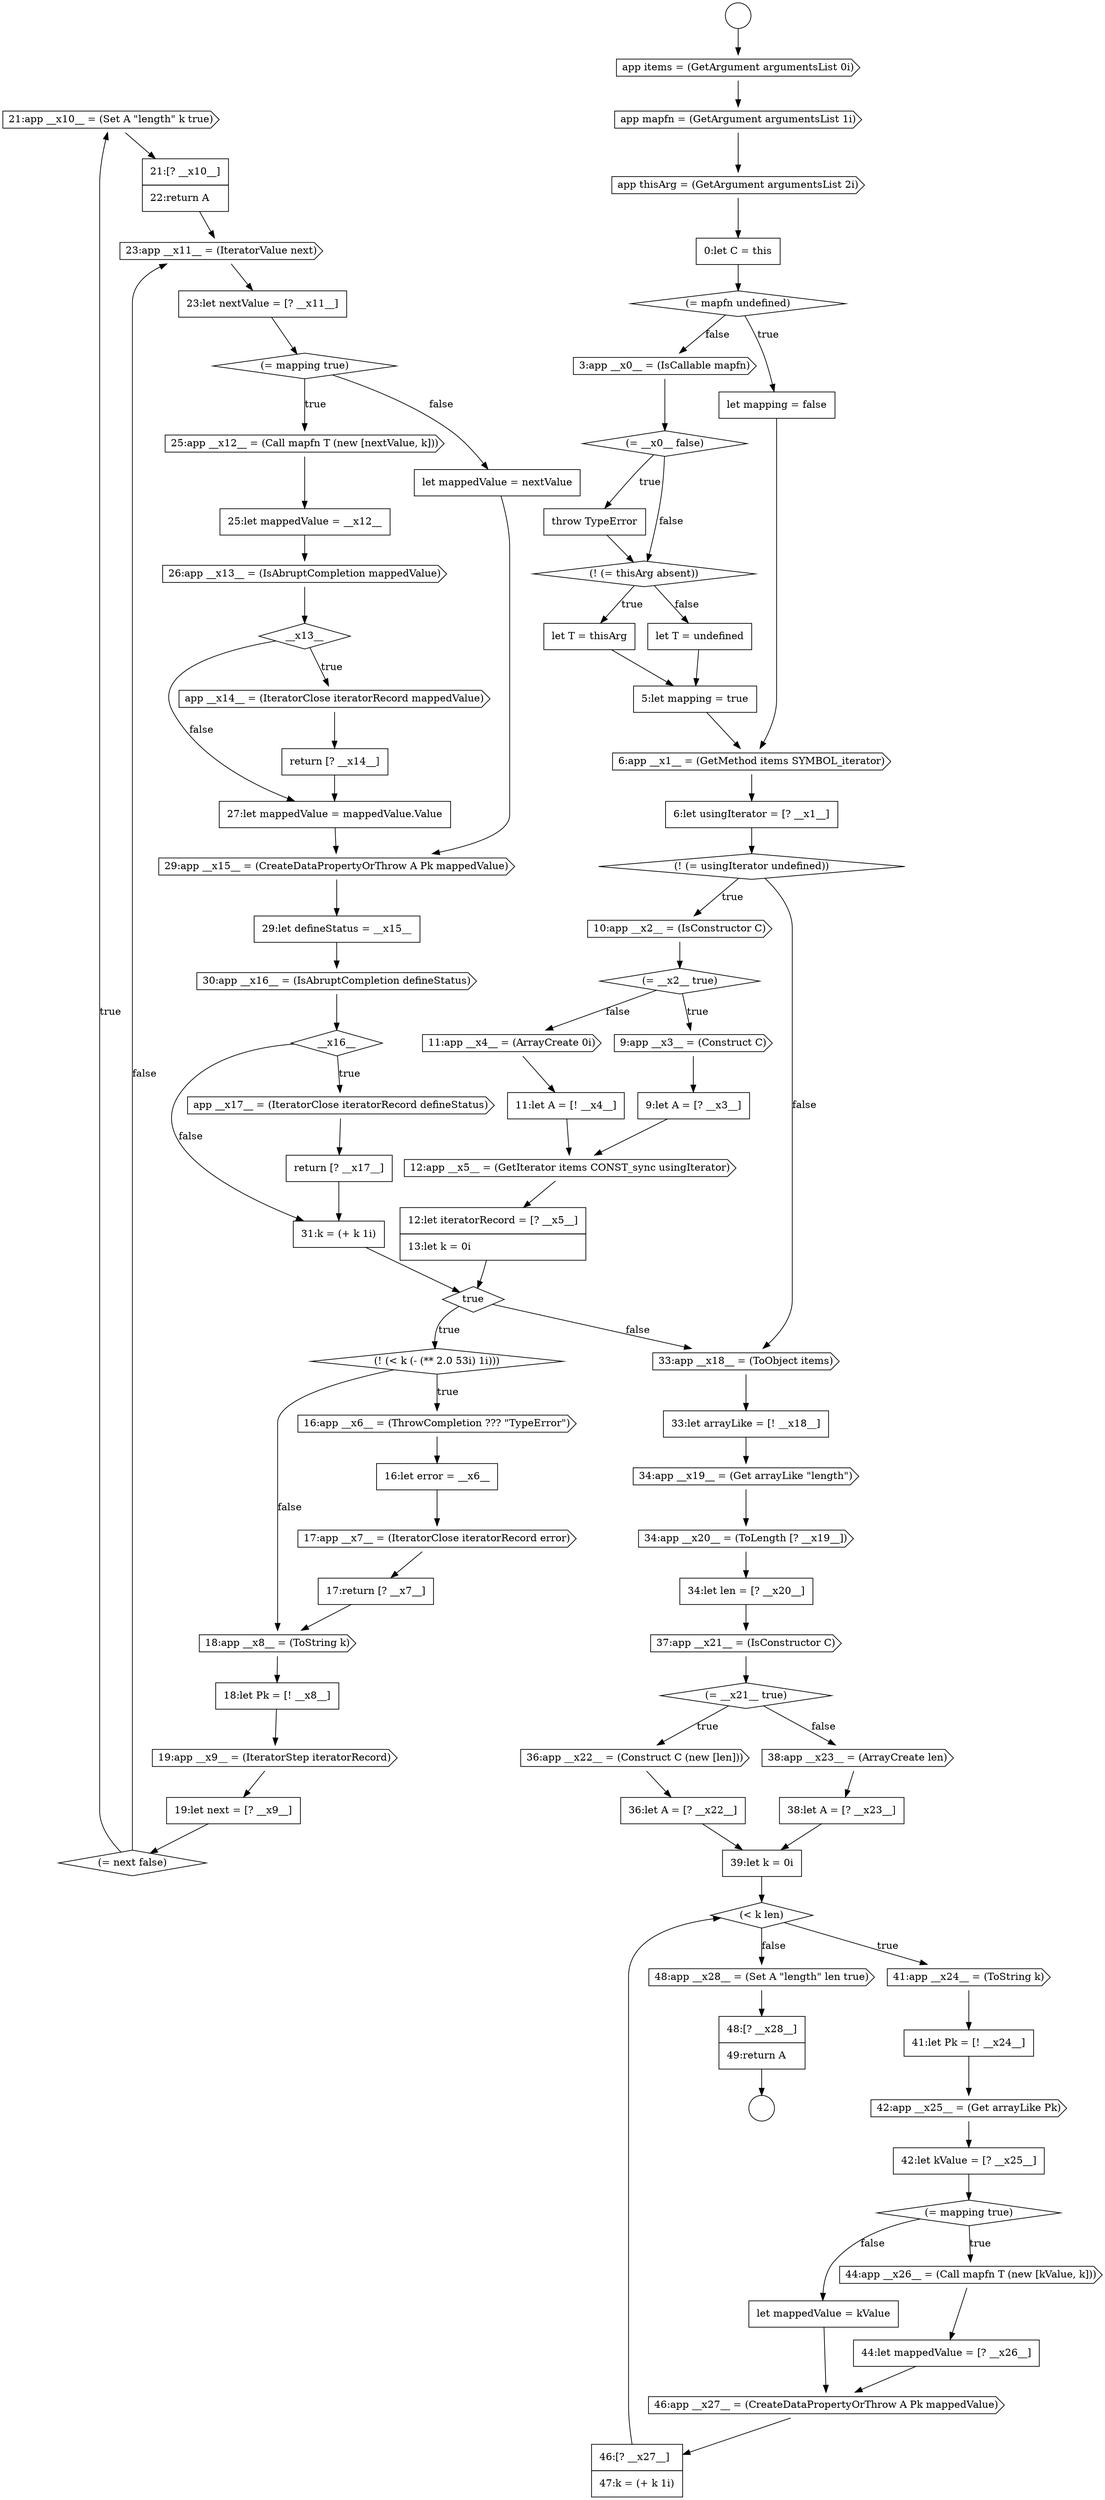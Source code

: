 digraph {
  node14463 [shape=cds, label=<<font color="black">21:app __x10__ = (Set A &quot;length&quot; k true)</font>> color="black" fillcolor="white" style=filled]
  node14505 [shape=none, margin=0, label=<<font color="black">
    <table border="0" cellborder="1" cellspacing="0" cellpadding="10">
      <tr><td align="left">46:[? __x27__]</td></tr>
      <tr><td align="left">47:k = (+ k 1i)</td></tr>
    </table>
  </font>> color="black" fillcolor="white" style=filled]
  node14471 [shape=diamond, label=<<font color="black">__x13__</font>> color="black" fillcolor="white" style=filled]
  node14458 [shape=cds, label=<<font color="black">18:app __x8__ = (ToString k)</font>> color="black" fillcolor="white" style=filled]
  node14486 [shape=cds, label=<<font color="black">34:app __x20__ = (ToLength [? __x19__])</font>> color="black" fillcolor="white" style=filled]
  node14468 [shape=cds, label=<<font color="black">25:app __x12__ = (Call mapfn T (new [nextValue, k]))</font>> color="black" fillcolor="white" style=filled]
  node14446 [shape=cds, label=<<font color="black">9:app __x3__ = (Construct C)</font>> color="black" fillcolor="white" style=filled]
  node14431 [shape=none, margin=0, label=<<font color="black">
    <table border="0" cellborder="1" cellspacing="0" cellpadding="10">
      <tr><td align="left">0:let C = this</td></tr>
    </table>
  </font>> color="black" fillcolor="white" style=filled]
  node14506 [shape=cds, label=<<font color="black">48:app __x28__ = (Set A &quot;length&quot; len true)</font>> color="black" fillcolor="white" style=filled]
  node14441 [shape=cds, label=<<font color="black">6:app __x1__ = (GetMethod items SYMBOL_iterator)</font>> color="black" fillcolor="white" style=filled]
  node14478 [shape=cds, label=<<font color="black">30:app __x16__ = (IsAbruptCompletion defineStatus)</font>> color="black" fillcolor="white" style=filled]
  node14451 [shape=none, margin=0, label=<<font color="black">
    <table border="0" cellborder="1" cellspacing="0" cellpadding="10">
      <tr><td align="left">12:let iteratorRecord = [? __x5__]</td></tr>
      <tr><td align="left">13:let k = 0i</td></tr>
    </table>
  </font>> color="black" fillcolor="white" style=filled]
  node14488 [shape=cds, label=<<font color="black">37:app __x21__ = (IsConstructor C)</font>> color="black" fillcolor="white" style=filled]
  node14483 [shape=cds, label=<<font color="black">33:app __x18__ = (ToObject items)</font>> color="black" fillcolor="white" style=filled]
  node14436 [shape=none, margin=0, label=<<font color="black">
    <table border="0" cellborder="1" cellspacing="0" cellpadding="10">
      <tr><td align="left">throw TypeError</td></tr>
    </table>
  </font>> color="black" fillcolor="white" style=filled]
  node14474 [shape=none, margin=0, label=<<font color="black">
    <table border="0" cellborder="1" cellspacing="0" cellpadding="10">
      <tr><td align="left">27:let mappedValue = mappedValue.Value</td></tr>
    </table>
  </font>> color="black" fillcolor="white" style=filled]
  node14489 [shape=diamond, label=<<font color="black">(= __x21__ true)</font>> color="black" fillcolor="white" style=filled]
  node14440 [shape=none, margin=0, label=<<font color="black">
    <table border="0" cellborder="1" cellspacing="0" cellpadding="10">
      <tr><td align="left">5:let mapping = true</td></tr>
    </table>
  </font>> color="black" fillcolor="white" style=filled]
  node14487 [shape=none, margin=0, label=<<font color="black">
    <table border="0" cellborder="1" cellspacing="0" cellpadding="10">
      <tr><td align="left">34:let len = [? __x20__]</td></tr>
    </table>
  </font>> color="black" fillcolor="white" style=filled]
  node14455 [shape=none, margin=0, label=<<font color="black">
    <table border="0" cellborder="1" cellspacing="0" cellpadding="10">
      <tr><td align="left">16:let error = __x6__</td></tr>
    </table>
  </font>> color="black" fillcolor="white" style=filled]
  node14495 [shape=diamond, label=<<font color="black">(&lt; k len)</font>> color="black" fillcolor="white" style=filled]
  node14500 [shape=diamond, label=<<font color="black">(= mapping true)</font>> color="black" fillcolor="white" style=filled]
  node14462 [shape=diamond, label=<<font color="black">(= next false)</font>> color="black" fillcolor="white" style=filled]
  node14445 [shape=diamond, label=<<font color="black">(= __x2__ true)</font>> color="black" fillcolor="white" style=filled]
  node14501 [shape=cds, label=<<font color="black">44:app __x26__ = (Call mapfn T (new [kValue, k]))</font>> color="black" fillcolor="white" style=filled]
  node14465 [shape=cds, label=<<font color="black">23:app __x11__ = (IteratorValue next)</font>> color="black" fillcolor="white" style=filled]
  node14484 [shape=none, margin=0, label=<<font color="black">
    <table border="0" cellborder="1" cellspacing="0" cellpadding="10">
      <tr><td align="left">33:let arrayLike = [! __x18__]</td></tr>
    </table>
  </font>> color="black" fillcolor="white" style=filled]
  node14477 [shape=none, margin=0, label=<<font color="black">
    <table border="0" cellborder="1" cellspacing="0" cellpadding="10">
      <tr><td align="left">29:let defineStatus = __x15__</td></tr>
    </table>
  </font>> color="black" fillcolor="white" style=filled]
  node14430 [shape=cds, label=<<font color="black">app thisArg = (GetArgument argumentsList 2i)</font>> color="black" fillcolor="white" style=filled]
  node14452 [shape=diamond, label=<<font color="black">true</font>> color="black" fillcolor="white" style=filled]
  node14437 [shape=diamond, label=<<font color="black">(! (= thisArg absent))</font>> color="black" fillcolor="white" style=filled]
  node14456 [shape=cds, label=<<font color="black">17:app __x7__ = (IteratorClose iteratorRecord error)</font>> color="black" fillcolor="white" style=filled]
  node14473 [shape=none, margin=0, label=<<font color="black">
    <table border="0" cellborder="1" cellspacing="0" cellpadding="10">
      <tr><td align="left">return [? __x14__]</td></tr>
    </table>
  </font>> color="black" fillcolor="white" style=filled]
  node14428 [shape=cds, label=<<font color="black">app items = (GetArgument argumentsList 0i)</font>> color="black" fillcolor="white" style=filled]
  node14492 [shape=cds, label=<<font color="black">38:app __x23__ = (ArrayCreate len)</font>> color="black" fillcolor="white" style=filled]
  node14494 [shape=none, margin=0, label=<<font color="black">
    <table border="0" cellborder="1" cellspacing="0" cellpadding="10">
      <tr><td align="left">39:let k = 0i</td></tr>
    </table>
  </font>> color="black" fillcolor="white" style=filled]
  node14460 [shape=cds, label=<<font color="black">19:app __x9__ = (IteratorStep iteratorRecord)</font>> color="black" fillcolor="white" style=filled]
  node14433 [shape=none, margin=0, label=<<font color="black">
    <table border="0" cellborder="1" cellspacing="0" cellpadding="10">
      <tr><td align="left">let mapping = false</td></tr>
    </table>
  </font>> color="black" fillcolor="white" style=filled]
  node14497 [shape=none, margin=0, label=<<font color="black">
    <table border="0" cellborder="1" cellspacing="0" cellpadding="10">
      <tr><td align="left">41:let Pk = [! __x24__]</td></tr>
    </table>
  </font>> color="black" fillcolor="white" style=filled]
  node14469 [shape=none, margin=0, label=<<font color="black">
    <table border="0" cellborder="1" cellspacing="0" cellpadding="10">
      <tr><td align="left">25:let mappedValue = __x12__</td></tr>
    </table>
  </font>> color="black" fillcolor="white" style=filled]
  node14466 [shape=none, margin=0, label=<<font color="black">
    <table border="0" cellborder="1" cellspacing="0" cellpadding="10">
      <tr><td align="left">23:let nextValue = [? __x11__]</td></tr>
    </table>
  </font>> color="black" fillcolor="white" style=filled]
  node14434 [shape=cds, label=<<font color="black">3:app __x0__ = (IsCallable mapfn)</font>> color="black" fillcolor="white" style=filled]
  node14481 [shape=none, margin=0, label=<<font color="black">
    <table border="0" cellborder="1" cellspacing="0" cellpadding="10">
      <tr><td align="left">return [? __x17__]</td></tr>
    </table>
  </font>> color="black" fillcolor="white" style=filled]
  node14448 [shape=cds, label=<<font color="black">11:app __x4__ = (ArrayCreate 0i)</font>> color="black" fillcolor="white" style=filled]
  node14429 [shape=cds, label=<<font color="black">app mapfn = (GetArgument argumentsList 1i)</font>> color="black" fillcolor="white" style=filled]
  node14461 [shape=none, margin=0, label=<<font color="black">
    <table border="0" cellborder="1" cellspacing="0" cellpadding="10">
      <tr><td align="left">19:let next = [? __x9__]</td></tr>
    </table>
  </font>> color="black" fillcolor="white" style=filled]
  node14502 [shape=none, margin=0, label=<<font color="black">
    <table border="0" cellborder="1" cellspacing="0" cellpadding="10">
      <tr><td align="left">44:let mappedValue = [? __x26__]</td></tr>
    </table>
  </font>> color="black" fillcolor="white" style=filled]
  node14453 [shape=diamond, label=<<font color="black">(! (&lt; k (- (** 2.0 53i) 1i)))</font>> color="black" fillcolor="white" style=filled]
  node14427 [shape=circle label=" " color="black" fillcolor="white" style=filled]
  node14493 [shape=none, margin=0, label=<<font color="black">
    <table border="0" cellborder="1" cellspacing="0" cellpadding="10">
      <tr><td align="left">38:let A = [? __x23__]</td></tr>
    </table>
  </font>> color="black" fillcolor="white" style=filled]
  node14476 [shape=cds, label=<<font color="black">29:app __x15__ = (CreateDataPropertyOrThrow A Pk mappedValue)</font>> color="black" fillcolor="white" style=filled]
  node14438 [shape=none, margin=0, label=<<font color="black">
    <table border="0" cellborder="1" cellspacing="0" cellpadding="10">
      <tr><td align="left">let T = thisArg</td></tr>
    </table>
  </font>> color="black" fillcolor="white" style=filled]
  node14470 [shape=cds, label=<<font color="black">26:app __x13__ = (IsAbruptCompletion mappedValue)</font>> color="black" fillcolor="white" style=filled]
  node14449 [shape=none, margin=0, label=<<font color="black">
    <table border="0" cellborder="1" cellspacing="0" cellpadding="10">
      <tr><td align="left">11:let A = [! __x4__]</td></tr>
    </table>
  </font>> color="black" fillcolor="white" style=filled]
  node14485 [shape=cds, label=<<font color="black">34:app __x19__ = (Get arrayLike &quot;length&quot;)</font>> color="black" fillcolor="white" style=filled]
  node14444 [shape=cds, label=<<font color="black">10:app __x2__ = (IsConstructor C)</font>> color="black" fillcolor="white" style=filled]
  node14491 [shape=none, margin=0, label=<<font color="black">
    <table border="0" cellborder="1" cellspacing="0" cellpadding="10">
      <tr><td align="left">36:let A = [? __x22__]</td></tr>
    </table>
  </font>> color="black" fillcolor="white" style=filled]
  node14459 [shape=none, margin=0, label=<<font color="black">
    <table border="0" cellborder="1" cellspacing="0" cellpadding="10">
      <tr><td align="left">18:let Pk = [! __x8__]</td></tr>
    </table>
  </font>> color="black" fillcolor="white" style=filled]
  node14480 [shape=cds, label=<<font color="black">app __x17__ = (IteratorClose iteratorRecord defineStatus)</font>> color="black" fillcolor="white" style=filled]
  node14498 [shape=cds, label=<<font color="black">42:app __x25__ = (Get arrayLike Pk)</font>> color="black" fillcolor="white" style=filled]
  node14507 [shape=none, margin=0, label=<<font color="black">
    <table border="0" cellborder="1" cellspacing="0" cellpadding="10">
      <tr><td align="left">48:[? __x28__]</td></tr>
      <tr><td align="left">49:return A</td></tr>
    </table>
  </font>> color="black" fillcolor="white" style=filled]
  node14467 [shape=diamond, label=<<font color="black">(= mapping true)</font>> color="black" fillcolor="white" style=filled]
  node14482 [shape=none, margin=0, label=<<font color="black">
    <table border="0" cellborder="1" cellspacing="0" cellpadding="10">
      <tr><td align="left">31:k = (+ k 1i)</td></tr>
    </table>
  </font>> color="black" fillcolor="white" style=filled]
  node14496 [shape=cds, label=<<font color="black">41:app __x24__ = (ToString k)</font>> color="black" fillcolor="white" style=filled]
  node14479 [shape=diamond, label=<<font color="black">__x16__</font>> color="black" fillcolor="white" style=filled]
  node14432 [shape=diamond, label=<<font color="black">(= mapfn undefined)</font>> color="black" fillcolor="white" style=filled]
  node14464 [shape=none, margin=0, label=<<font color="black">
    <table border="0" cellborder="1" cellspacing="0" cellpadding="10">
      <tr><td align="left">21:[? __x10__]</td></tr>
      <tr><td align="left">22:return A</td></tr>
    </table>
  </font>> color="black" fillcolor="white" style=filled]
  node14447 [shape=none, margin=0, label=<<font color="black">
    <table border="0" cellborder="1" cellspacing="0" cellpadding="10">
      <tr><td align="left">9:let A = [? __x3__]</td></tr>
    </table>
  </font>> color="black" fillcolor="white" style=filled]
  node14503 [shape=none, margin=0, label=<<font color="black">
    <table border="0" cellborder="1" cellspacing="0" cellpadding="10">
      <tr><td align="left">let mappedValue = kValue</td></tr>
    </table>
  </font>> color="black" fillcolor="white" style=filled]
  node14457 [shape=none, margin=0, label=<<font color="black">
    <table border="0" cellborder="1" cellspacing="0" cellpadding="10">
      <tr><td align="left">17:return [? __x7__]</td></tr>
    </table>
  </font>> color="black" fillcolor="white" style=filled]
  node14472 [shape=cds, label=<<font color="black">app __x14__ = (IteratorClose iteratorRecord mappedValue)</font>> color="black" fillcolor="white" style=filled]
  node14442 [shape=none, margin=0, label=<<font color="black">
    <table border="0" cellborder="1" cellspacing="0" cellpadding="10">
      <tr><td align="left">6:let usingIterator = [? __x1__]</td></tr>
    </table>
  </font>> color="black" fillcolor="white" style=filled]
  node14435 [shape=diamond, label=<<font color="black">(= __x0__ false)</font>> color="black" fillcolor="white" style=filled]
  node14499 [shape=none, margin=0, label=<<font color="black">
    <table border="0" cellborder="1" cellspacing="0" cellpadding="10">
      <tr><td align="left">42:let kValue = [? __x25__]</td></tr>
    </table>
  </font>> color="black" fillcolor="white" style=filled]
  node14475 [shape=none, margin=0, label=<<font color="black">
    <table border="0" cellborder="1" cellspacing="0" cellpadding="10">
      <tr><td align="left">let mappedValue = nextValue</td></tr>
    </table>
  </font>> color="black" fillcolor="white" style=filled]
  node14490 [shape=cds, label=<<font color="black">36:app __x22__ = (Construct C (new [len]))</font>> color="black" fillcolor="white" style=filled]
  node14504 [shape=cds, label=<<font color="black">46:app __x27__ = (CreateDataPropertyOrThrow A Pk mappedValue)</font>> color="black" fillcolor="white" style=filled]
  node14454 [shape=cds, label=<<font color="black">16:app __x6__ = (ThrowCompletion ??? &quot;TypeError&quot;)</font>> color="black" fillcolor="white" style=filled]
  node14439 [shape=none, margin=0, label=<<font color="black">
    <table border="0" cellborder="1" cellspacing="0" cellpadding="10">
      <tr><td align="left">let T = undefined</td></tr>
    </table>
  </font>> color="black" fillcolor="white" style=filled]
  node14443 [shape=diamond, label=<<font color="black">(! (= usingIterator undefined))</font>> color="black" fillcolor="white" style=filled]
  node14426 [shape=circle label=" " color="black" fillcolor="white" style=filled]
  node14450 [shape=cds, label=<<font color="black">12:app __x5__ = (GetIterator items CONST_sync usingIterator)</font>> color="black" fillcolor="white" style=filled]
  node14464 -> node14465 [ color="black"]
  node14466 -> node14467 [ color="black"]
  node14502 -> node14504 [ color="black"]
  node14447 -> node14450 [ color="black"]
  node14480 -> node14481 [ color="black"]
  node14443 -> node14444 [label=<<font color="black">true</font>> color="black"]
  node14443 -> node14483 [label=<<font color="black">false</font>> color="black"]
  node14476 -> node14477 [ color="black"]
  node14435 -> node14436 [label=<<font color="black">true</font>> color="black"]
  node14435 -> node14437 [label=<<font color="black">false</font>> color="black"]
  node14468 -> node14469 [ color="black"]
  node14440 -> node14441 [ color="black"]
  node14442 -> node14443 [ color="black"]
  node14453 -> node14454 [label=<<font color="black">true</font>> color="black"]
  node14453 -> node14458 [label=<<font color="black">false</font>> color="black"]
  node14487 -> node14488 [ color="black"]
  node14434 -> node14435 [ color="black"]
  node14455 -> node14456 [ color="black"]
  node14486 -> node14487 [ color="black"]
  node14477 -> node14478 [ color="black"]
  node14494 -> node14495 [ color="black"]
  node14489 -> node14490 [label=<<font color="black">true</font>> color="black"]
  node14489 -> node14492 [label=<<font color="black">false</font>> color="black"]
  node14500 -> node14501 [label=<<font color="black">true</font>> color="black"]
  node14500 -> node14503 [label=<<font color="black">false</font>> color="black"]
  node14446 -> node14447 [ color="black"]
  node14478 -> node14479 [ color="black"]
  node14469 -> node14470 [ color="black"]
  node14492 -> node14493 [ color="black"]
  node14451 -> node14452 [ color="black"]
  node14445 -> node14446 [label=<<font color="black">true</font>> color="black"]
  node14445 -> node14448 [label=<<font color="black">false</font>> color="black"]
  node14430 -> node14431 [ color="black"]
  node14438 -> node14440 [ color="black"]
  node14499 -> node14500 [ color="black"]
  node14461 -> node14462 [ color="black"]
  node14457 -> node14458 [ color="black"]
  node14484 -> node14485 [ color="black"]
  node14475 -> node14476 [ color="black"]
  node14456 -> node14457 [ color="black"]
  node14463 -> node14464 [ color="black"]
  node14471 -> node14472 [label=<<font color="black">true</font>> color="black"]
  node14471 -> node14474 [label=<<font color="black">false</font>> color="black"]
  node14491 -> node14494 [ color="black"]
  node14501 -> node14502 [ color="black"]
  node14467 -> node14468 [label=<<font color="black">true</font>> color="black"]
  node14467 -> node14475 [label=<<font color="black">false</font>> color="black"]
  node14488 -> node14489 [ color="black"]
  node14504 -> node14505 [ color="black"]
  node14470 -> node14471 [ color="black"]
  node14432 -> node14433 [label=<<font color="black">true</font>> color="black"]
  node14432 -> node14434 [label=<<font color="black">false</font>> color="black"]
  node14497 -> node14498 [ color="black"]
  node14426 -> node14428 [ color="black"]
  node14506 -> node14507 [ color="black"]
  node14458 -> node14459 [ color="black"]
  node14495 -> node14496 [label=<<font color="black">true</font>> color="black"]
  node14495 -> node14506 [label=<<font color="black">false</font>> color="black"]
  node14449 -> node14450 [ color="black"]
  node14428 -> node14429 [ color="black"]
  node14452 -> node14453 [label=<<font color="black">true</font>> color="black"]
  node14452 -> node14483 [label=<<font color="black">false</font>> color="black"]
  node14436 -> node14437 [ color="black"]
  node14507 -> node14427 [ color="black"]
  node14474 -> node14476 [ color="black"]
  node14496 -> node14497 [ color="black"]
  node14465 -> node14466 [ color="black"]
  node14503 -> node14504 [ color="black"]
  node14479 -> node14480 [label=<<font color="black">true</font>> color="black"]
  node14479 -> node14482 [label=<<font color="black">false</font>> color="black"]
  node14493 -> node14494 [ color="black"]
  node14505 -> node14495 [ color="black"]
  node14429 -> node14430 [ color="black"]
  node14431 -> node14432 [ color="black"]
  node14437 -> node14438 [label=<<font color="black">true</font>> color="black"]
  node14437 -> node14439 [label=<<font color="black">false</font>> color="black"]
  node14459 -> node14460 [ color="black"]
  node14433 -> node14441 [ color="black"]
  node14441 -> node14442 [ color="black"]
  node14462 -> node14463 [label=<<font color="black">true</font>> color="black"]
  node14462 -> node14465 [label=<<font color="black">false</font>> color="black"]
  node14498 -> node14499 [ color="black"]
  node14473 -> node14474 [ color="black"]
  node14448 -> node14449 [ color="black"]
  node14481 -> node14482 [ color="black"]
  node14482 -> node14452 [ color="black"]
  node14490 -> node14491 [ color="black"]
  node14450 -> node14451 [ color="black"]
  node14460 -> node14461 [ color="black"]
  node14454 -> node14455 [ color="black"]
  node14472 -> node14473 [ color="black"]
  node14444 -> node14445 [ color="black"]
  node14485 -> node14486 [ color="black"]
  node14439 -> node14440 [ color="black"]
  node14483 -> node14484 [ color="black"]
}
